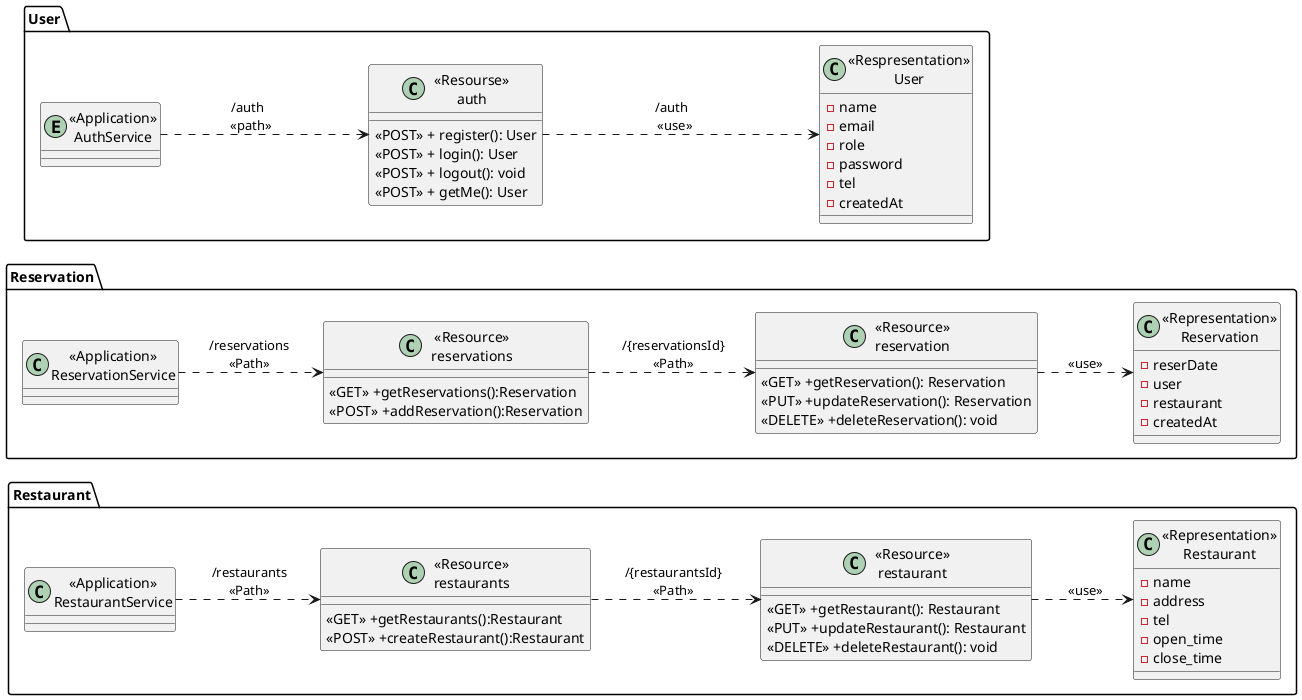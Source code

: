 @startuml
left to right direction
package "Restaurant"{
    class "<<Application>>\nRestaurantService" as RestaurantService{}

    class "<<Resource>>\nrestaurants" as ResourceRestaurants{
        <<GET>> +getRestaurants():Restaurant
        <<POST>> +createRestaurant():Restaurant
    }

    class "<<Resource>>\nrestaurant" as ResourceRestaurant {
        <<GET>> +getRestaurant(): Restaurant
        <<PUT>> +updateRestaurant(): Restaurant
        <<DELETE>> +deleteRestaurant(): void
    }

    class "<<Representation>>\nRestaurant" as RepresentationRestaurant {
        -name
        -address
        -tel
        -open_time
        -close_time

    }

}

package "Reservation"{
    class "<<Application>>\nReservationService" as ReservationService{}

    class "<<Resource>>\nreservations" as ResourceReservations {
        <<GET>> +getReservations():Reservation
        <<POST>> +addReservation():Reservation
    }

    class "<<Resource>>\nreservation" as ResourceReservation {
        <<GET>> +getReservation(): Reservation
        <<PUT>> +updateReservation(): Reservation
        <<DELETE>> +deleteReservation(): void
    }

    class "<<Representation>>\nReservation" as RepresentationReservation {
        -reserDate
        -user
        -restaurant
        -createdAt
    }

}

package "User"{
    entity "<<Application>>\nAuthService" as user


    class "<<Resourse>>\nauth" as noId{
        <<POST>> + register(): User
        <<POST>> + login(): User
        <<POST>> + logout(): void
        <<POST>> + getMe(): User
    }

    class "<<Respresentation>>\nUser" as schema {
        -name
        -email
        -role
        -password
        -tel
        -createdAt
    }
}

RestaurantService ..> ResourceRestaurants:"/restaurants\n<<Path>>"
ResourceRestaurants ..> ResourceRestaurant: "/{restaurantsId}\n<<Path>>"
ResourceRestaurant ..> RepresentationRestaurant: "<<use>>"


ReservationService ..> ResourceReservations:"/reservations\n<<Path>>"
ResourceReservations ..> ResourceReservation: "/{reservationsId}\n<<Path>>"
ResourceReservation ..> RepresentationReservation: "<<use>>"



user ..>  noId : /auth \n <<path>>  
noId ..>  schema : /auth \n <<use>>

@enduml